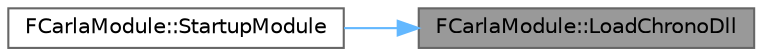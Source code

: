 digraph "FCarlaModule::LoadChronoDll"
{
 // INTERACTIVE_SVG=YES
 // LATEX_PDF_SIZE
  bgcolor="transparent";
  edge [fontname=Helvetica,fontsize=10,labelfontname=Helvetica,labelfontsize=10];
  node [fontname=Helvetica,fontsize=10,shape=box,height=0.2,width=0.4];
  rankdir="RL";
  Node1 [id="Node000001",label="FCarlaModule::LoadChronoDll",height=0.2,width=0.4,color="gray40", fillcolor="grey60", style="filled", fontcolor="black",tooltip=" "];
  Node1 -> Node2 [id="edge1_Node000001_Node000002",dir="back",color="steelblue1",style="solid",tooltip=" "];
  Node2 [id="Node000002",label="FCarlaModule::StartupModule",height=0.2,width=0.4,color="grey40", fillcolor="white", style="filled",URL="$d5/da1/classFCarlaModule.html#ad828820b3f7ffb9fcb2c81721c06690a",tooltip="IModuleInterface implementation"];
}
